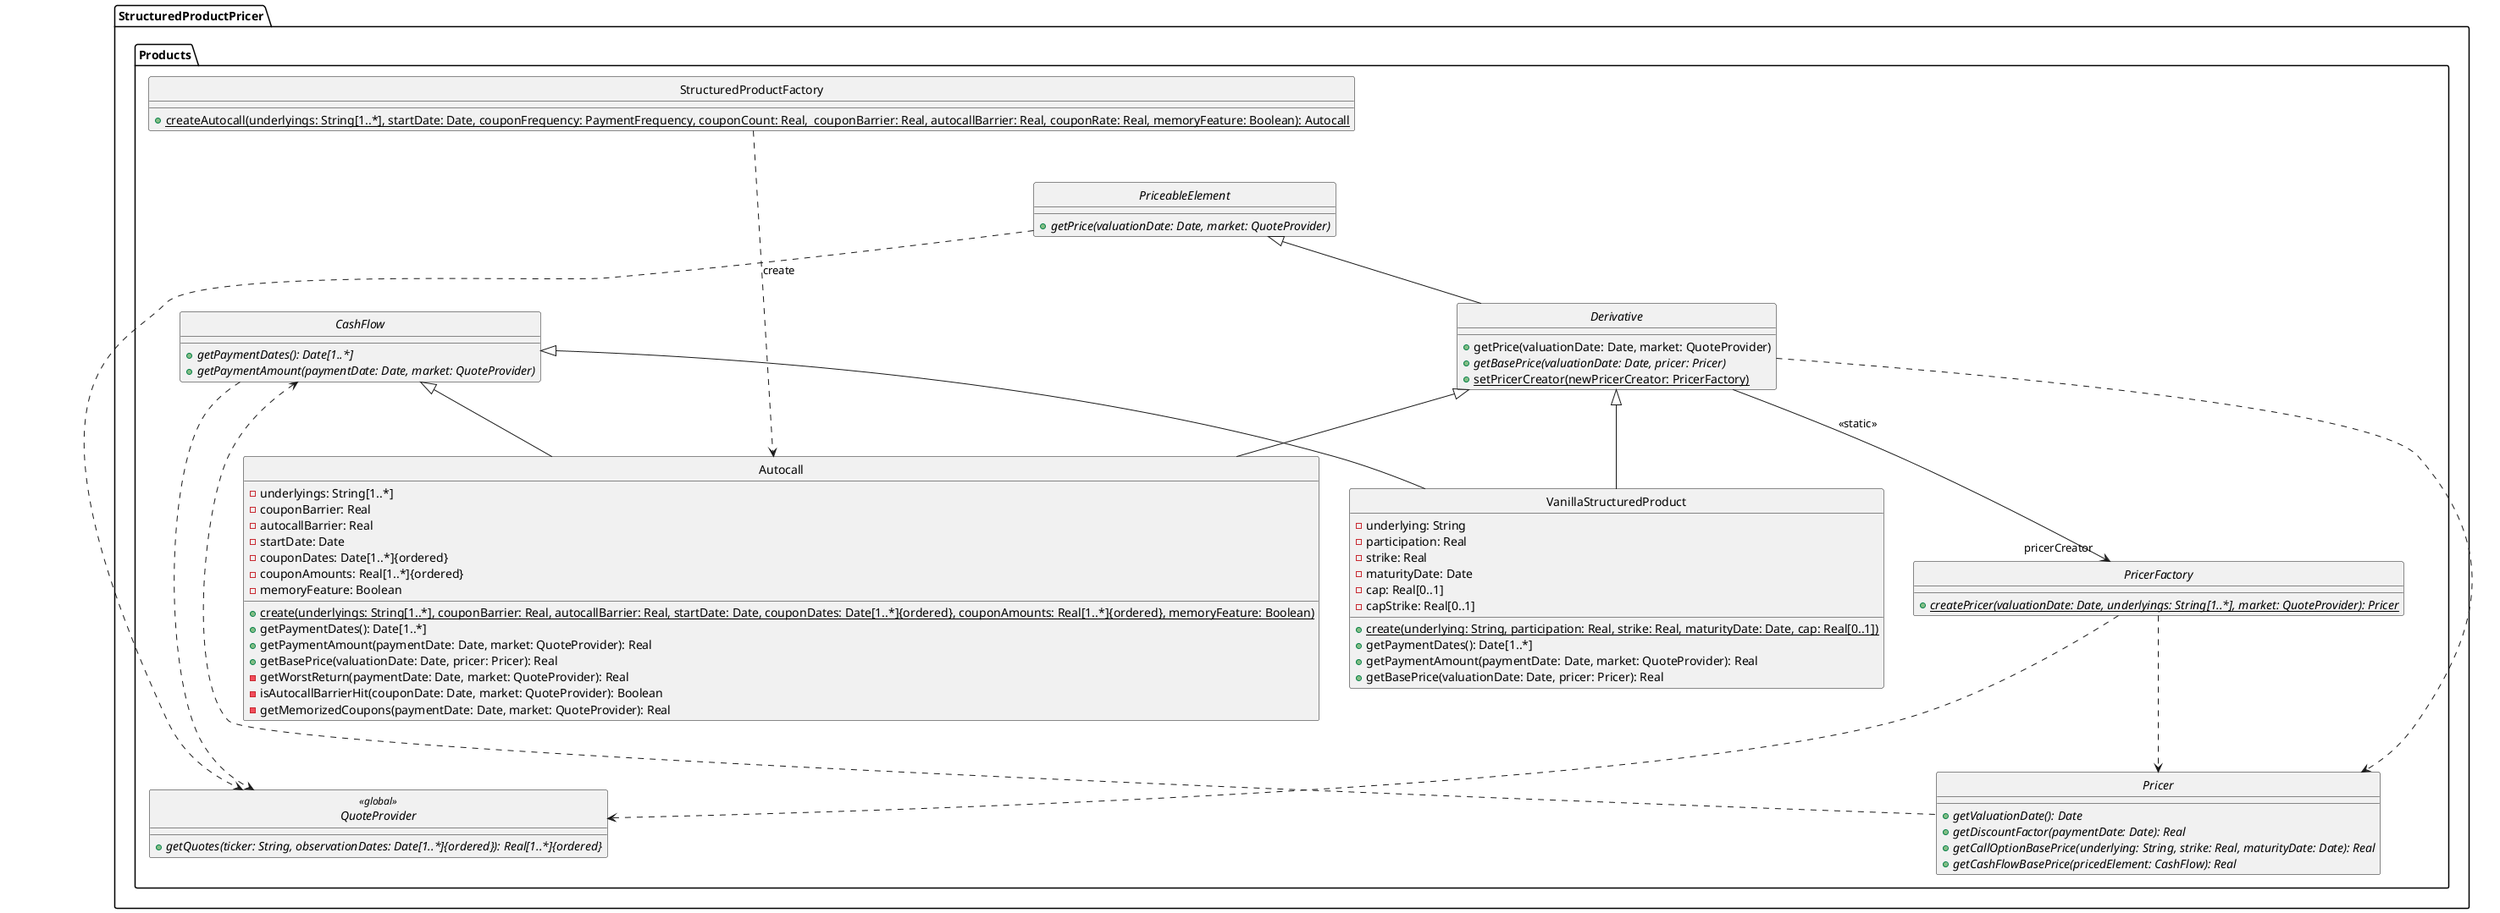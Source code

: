 @startuml
hide circles


!startsub PriceableElement
package StructuredProductPricer
{
    package Products
    {
        abstract class PriceableElement
        {
            {abstract} +getPrice(valuationDate: Date, market: QuoteProvider)
        }
    }
}
!endsub


!startsub Derivative
package StructuredProductPricer
{
    package Products
    {
        abstract class Derivative
        {
            +getPrice(valuationDate: Date, market: QuoteProvider)
            {abstract} +getBasePrice(valuationDate: Date, pricer: Pricer)
            {static} +setPricerCreator(newPricerCreator: PricerFactory)
        }
    }
}
!endsub


!startsub CashFlow
package StructuredProductPricer
{
    package Products
    {
        abstract class CashFlow
        {
            {abstract} +getPaymentDates(): Date[1..*]
            {abstract} +getPaymentAmount(paymentDate: Date, market: QuoteProvider)
        }
    }
}
!endsub


!startsub VanillaStructuredProduct
package StructuredProductPricer
{
    package Products
    {
        class VanillaStructuredProduct
        {
            -underlying: String
            -participation: Real
            -strike: Real
            -maturityDate: Date
            -cap: Real[0..1]
            -capStrike: Real[0..1]
            {static} +create(underlying: String, participation: Real, strike: Real, maturityDate: Date, cap: Real[0..1])
            +getPaymentDates(): Date[1..*]
            +getPaymentAmount(paymentDate: Date, market: QuoteProvider): Real
            +getBasePrice(valuationDate: Date, pricer: Pricer): Real
        }
    }
}
!endsub


!startsub StructuredProductFactory
package StructuredProductPricer
{
    package Products
    {
        class StructuredProductFactory
        {
            {static} +createAutocall(underlyings: String[1..*], startDate: Date, couponFrequency: PaymentFrequency, couponCount: Real,  couponBarrier: Real, autocallBarrier: Real, couponRate: Real, memoryFeature: Boolean): Autocall
        }
    }
}
!endsub


!startsub Autocall
package StructuredProductPricer
{
    package Products
    {
        class Autocall
        {
            -underlyings: String[1..*]
            -couponBarrier: Real
            -autocallBarrier: Real
            -startDate: Date
            -couponDates: Date[1..*]{ordered}
            -couponAmounts: Real[1..*]{ordered}
            -memoryFeature: Boolean
            {static} +create(underlyings: String[1..*], couponBarrier: Real, autocallBarrier: Real, startDate: Date, couponDates: Date[1..*]{ordered}, couponAmounts: Real[1..*]{ordered}, memoryFeature: Boolean)
            +getPaymentDates(): Date[1..*]
            +getPaymentAmount(paymentDate: Date, market: QuoteProvider): Real
            +getBasePrice(valuationDate: Date, pricer: Pricer): Real
            -getWorstReturn(paymentDate: Date, market: QuoteProvider): Real
            -isAutocallBarrierHit(couponDate: Date, market: QuoteProvider): Boolean
            -getMemorizedCoupons(paymentDate: Date, market: QuoteProvider): Real
        }
    }
}
!endsub


!startsub Pricer
package StructuredProductPricer
{
    package Products
    {
        abstract class Pricer
        {
            {abstract} +getValuationDate(): Date
            {abstract} +getDiscountFactor(paymentDate: Date): Real
            {abstract} +getCallOptionBasePrice(underlying: String, strike: Real, maturityDate: Date): Real
            {abstract} +getCashFlowBasePrice(pricedElement: CashFlow): Real
        }
    }
}
!endsub


!startsub QuoteProvider
package StructuredProductPricer
{
    package Products
    {
        abstract class QuoteProvider <<global>>
        {
            {abstract} +getQuotes(ticker: String, observationDates: Date[1..*]{ordered}): Real[1..*]{ordered}
        }
    }
}
!endsub


!startsub PricerFactory
package StructuredProductPricer
{
    package Products
    {
        abstract class PricerFactory
        {
            {static} {abstract} +createPricer(valuationDate: Date, underlyings: String[1..*], market: QuoteProvider): Pricer
        }
    }
}
!endsub


PriceableElement ..> QuoteProvider
Derivative --> "pricerCreator" PricerFactory: <<static>>
Derivative -up-|> PriceableElement
Derivative ..> Pricer
CashFlow ..> QuoteProvider
Pricer -up..> CashFlow
VanillaStructuredProduct -up-|> CashFlow
VanillaStructuredProduct -up-|> Derivative
Autocall -up-|> CashFlow
Autocall -up-|> Derivative
PricerFactory ..> Pricer
PricerFactory ..> QuoteProvider
StructuredProductFactory ....> Autocall: create


@enduml
